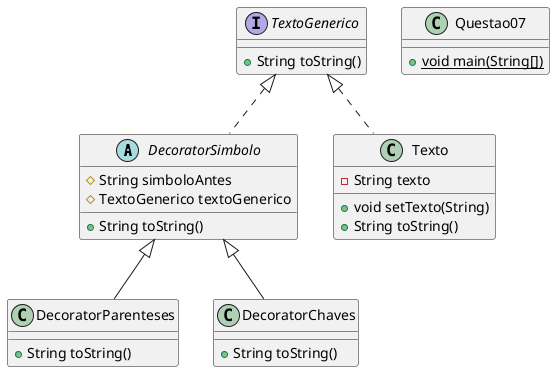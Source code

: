 @startuml
abstract class DecoratorSimbolo {
# String simboloAntes
# TextoGenerico textoGenerico
+ String toString()
}


class Texto {
- String texto
+ void setTexto(String)
+ String toString()
}


class DecoratorParenteses {
+ String toString()
}

class DecoratorChaves {
+ String toString()
}

class Questao07 {
+ {static} void main(String[])
}

interface TextoGenerico {
+ String toString()
}



TextoGenerico <|.. DecoratorSimbolo
TextoGenerico <|.. Texto
DecoratorSimbolo <|-- DecoratorParenteses
DecoratorSimbolo <|-- DecoratorChaves
@enduml